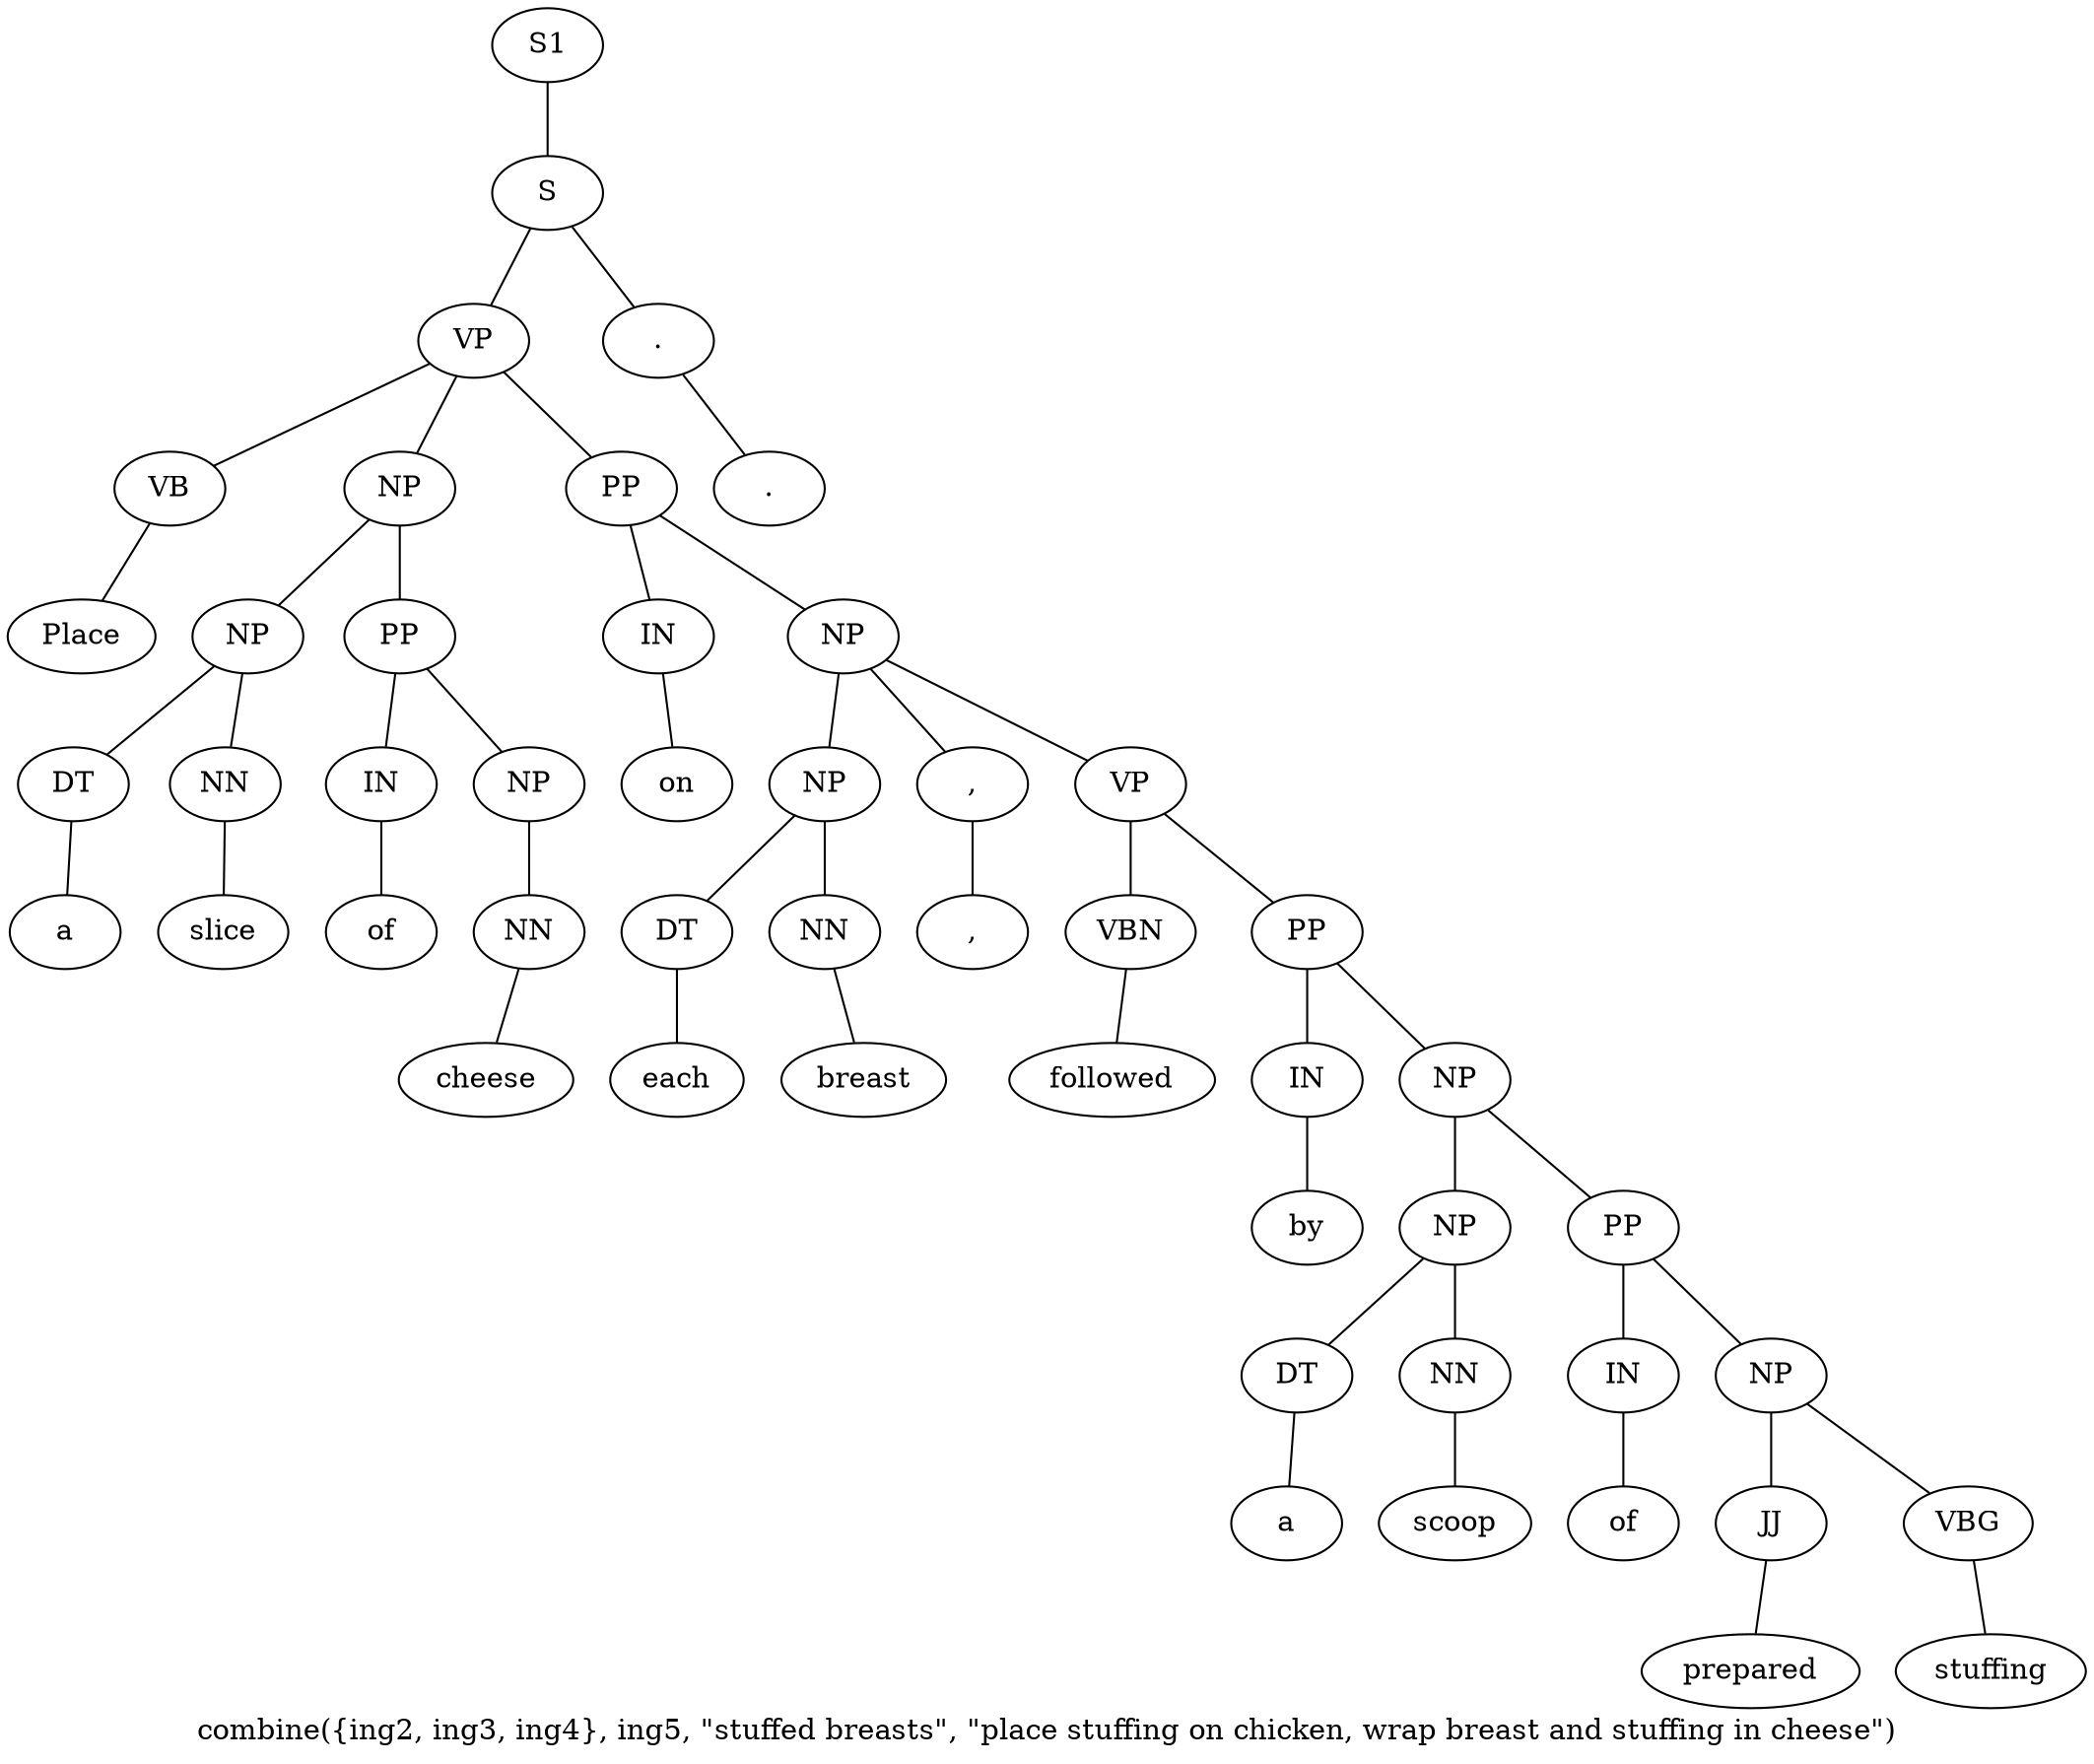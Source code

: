 graph SyntaxGraph {
	label = "combine({ing2, ing3, ing4}, ing5, \"stuffed breasts\", \"place stuffing on chicken, wrap breast and stuffing in cheese\")";
	Node0 [label="S1"];
	Node1 [label="S"];
	Node2 [label="VP"];
	Node3 [label="VB"];
	Node4 [label="Place"];
	Node5 [label="NP"];
	Node6 [label="NP"];
	Node7 [label="DT"];
	Node8 [label="a"];
	Node9 [label="NN"];
	Node10 [label="slice"];
	Node11 [label="PP"];
	Node12 [label="IN"];
	Node13 [label="of"];
	Node14 [label="NP"];
	Node15 [label="NN"];
	Node16 [label="cheese"];
	Node17 [label="PP"];
	Node18 [label="IN"];
	Node19 [label="on"];
	Node20 [label="NP"];
	Node21 [label="NP"];
	Node22 [label="DT"];
	Node23 [label="each"];
	Node24 [label="NN"];
	Node25 [label="breast"];
	Node26 [label=","];
	Node27 [label=","];
	Node28 [label="VP"];
	Node29 [label="VBN"];
	Node30 [label="followed"];
	Node31 [label="PP"];
	Node32 [label="IN"];
	Node33 [label="by"];
	Node34 [label="NP"];
	Node35 [label="NP"];
	Node36 [label="DT"];
	Node37 [label="a"];
	Node38 [label="NN"];
	Node39 [label="scoop"];
	Node40 [label="PP"];
	Node41 [label="IN"];
	Node42 [label="of"];
	Node43 [label="NP"];
	Node44 [label="JJ"];
	Node45 [label="prepared"];
	Node46 [label="VBG"];
	Node47 [label="stuffing"];
	Node48 [label="."];
	Node49 [label="."];

	Node0 -- Node1;
	Node1 -- Node2;
	Node1 -- Node48;
	Node2 -- Node3;
	Node2 -- Node5;
	Node2 -- Node17;
	Node3 -- Node4;
	Node5 -- Node6;
	Node5 -- Node11;
	Node6 -- Node7;
	Node6 -- Node9;
	Node7 -- Node8;
	Node9 -- Node10;
	Node11 -- Node12;
	Node11 -- Node14;
	Node12 -- Node13;
	Node14 -- Node15;
	Node15 -- Node16;
	Node17 -- Node18;
	Node17 -- Node20;
	Node18 -- Node19;
	Node20 -- Node21;
	Node20 -- Node26;
	Node20 -- Node28;
	Node21 -- Node22;
	Node21 -- Node24;
	Node22 -- Node23;
	Node24 -- Node25;
	Node26 -- Node27;
	Node28 -- Node29;
	Node28 -- Node31;
	Node29 -- Node30;
	Node31 -- Node32;
	Node31 -- Node34;
	Node32 -- Node33;
	Node34 -- Node35;
	Node34 -- Node40;
	Node35 -- Node36;
	Node35 -- Node38;
	Node36 -- Node37;
	Node38 -- Node39;
	Node40 -- Node41;
	Node40 -- Node43;
	Node41 -- Node42;
	Node43 -- Node44;
	Node43 -- Node46;
	Node44 -- Node45;
	Node46 -- Node47;
	Node48 -- Node49;
}